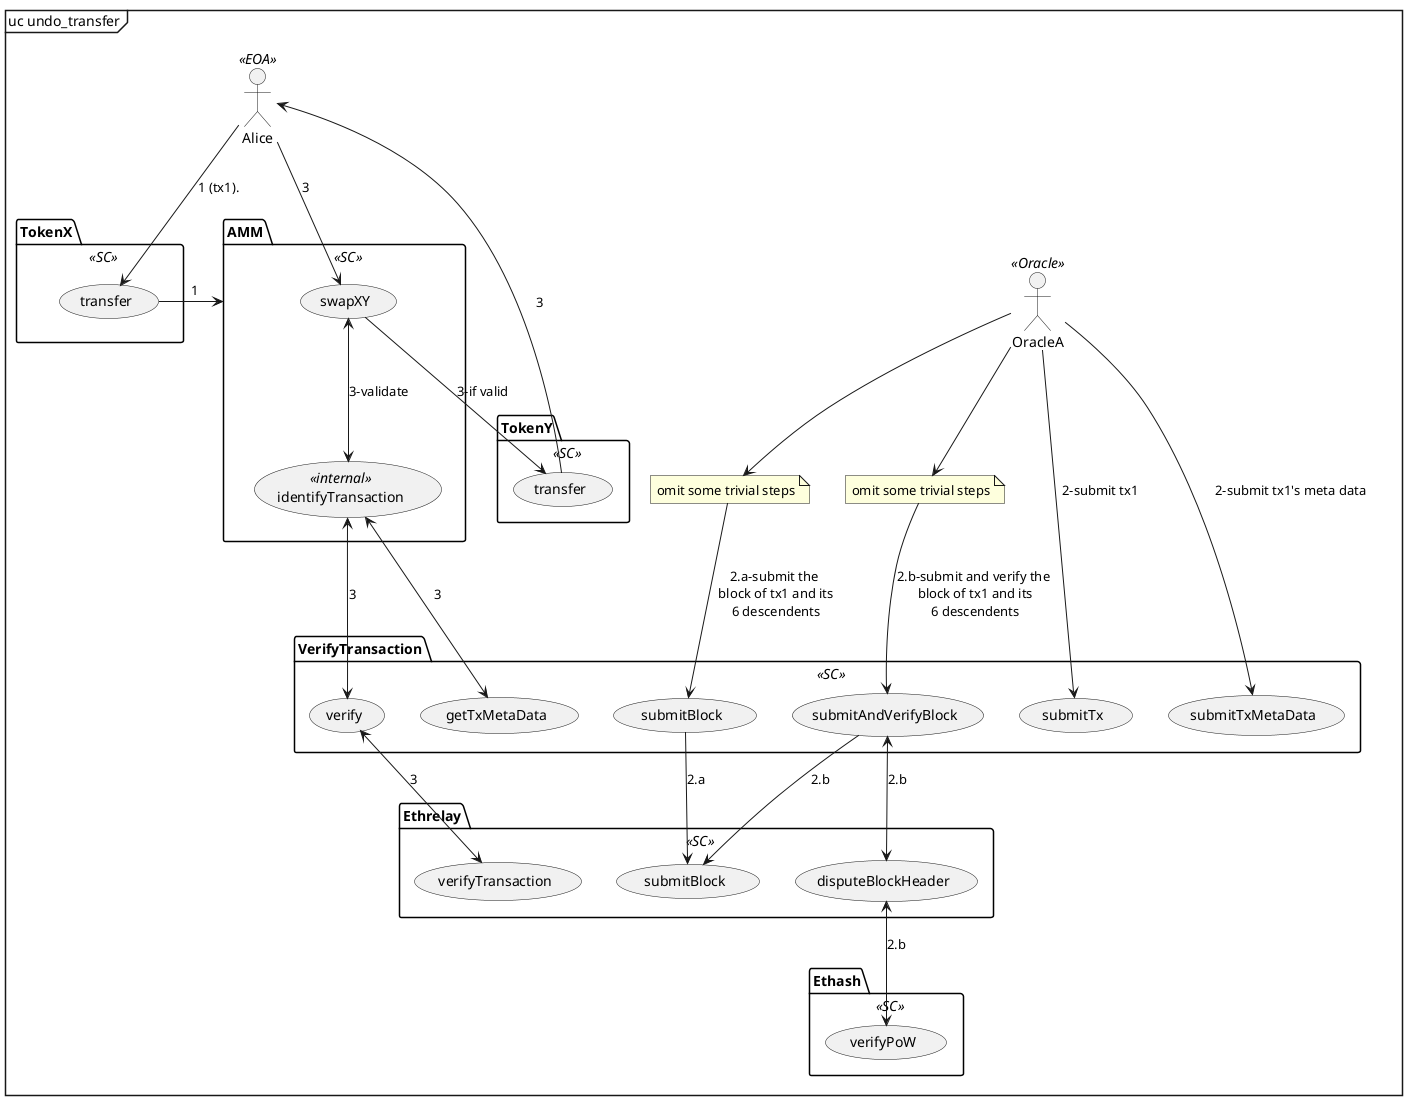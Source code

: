 @startuml usecase2
mainframe uc undo_transfer

:Alice: as al <<EOA>>
:OracleA: as oc <<Oracle>>

package TokenX as tx <<SC>> {
    usecase "transfer" as tfx
}

package TokenY as ty <<SC>> {
    usecase "transfer" as tfy
}

package AMM as am <<SC>> {
    usecase "swapXY" as sxy
    usecase "identifyTransaction" as it <<internal>>
}
package VerifyTransaction as vt <<SC>> {
    usecase "verify" as vf
    usecase "submitBlock" as sb
    usecase "submitAndVerifyBlock" as sbv
    usecase "submitTx" as st
    usecase "submitTxMetaData" as stm
    usecase "getTxMetaData" as gtm
}

package Ethrelay as er <<SC>> {
    usecase "verifyTransaction" as evt
    usecase "submitBlock" as esb
    usecase "disputeBlockHeader" as dbh
}

package Ethash as eh <<SC>> {
    usecase "verifyPoW" as vp
}

note "omit some trivial steps" as n1
note "omit some trivial steps" as n2

al -[hidden]- tx

al --> tfx : 1 (tx1).
tfx --> am : 1

oc --> n1
n1 --> sb : 2.a-submit the\n block of tx1 and its\n 6 descendents
sb --> esb : 2.a
oc --> n2
n2 --> sbv : 2.b-submit and verify the\n block of tx1 and its\n 6 descendents
sbv --> esb : 2.b
sbv <--> dbh : 2.b
dbh <--> vp : 2.b
oc --> st : 2-submit tx1
oc --> stm : 2-submit tx1's meta data


al --> sxy : 3
sxy <--> it : 3-validate
it <--> vf : 3
it <--> gtm : 3
sxy --> tfy : 3-if valid
tfy --> al : 3
vf <--> evt : 3


@enduml